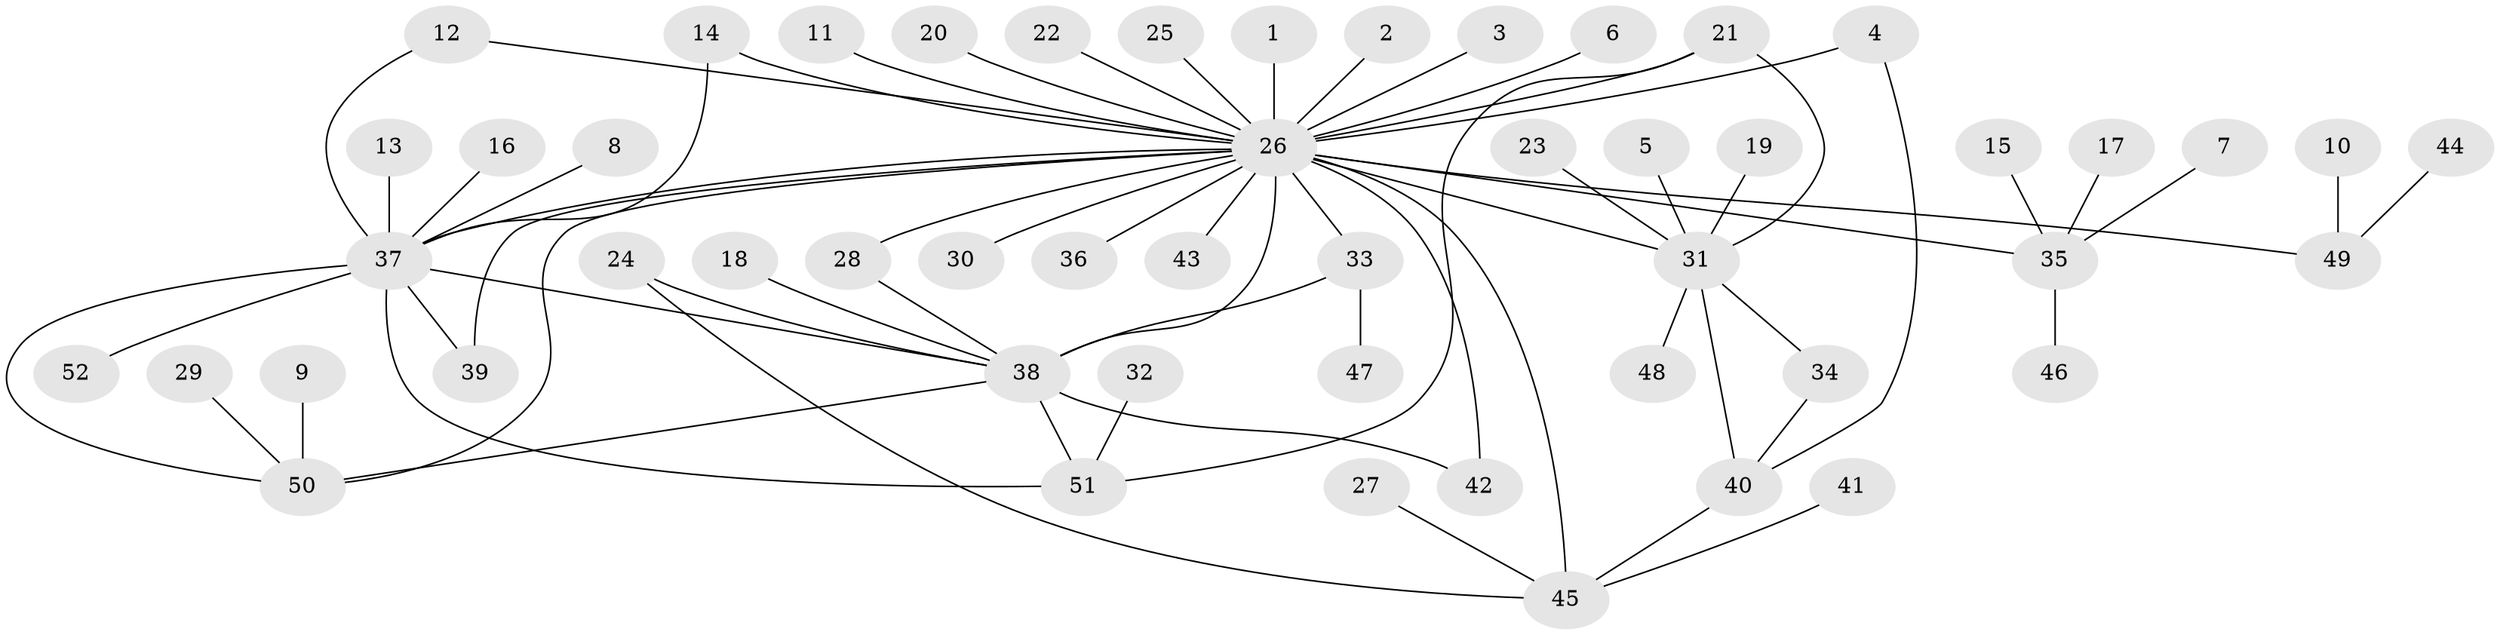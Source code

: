 // original degree distribution, {2: 0.18269230769230768, 32: 0.009615384615384616, 7: 0.028846153846153848, 1: 0.5480769230769231, 5: 0.028846153846153848, 6: 0.028846153846153848, 3: 0.08653846153846154, 12: 0.009615384615384616, 4: 0.07692307692307693}
// Generated by graph-tools (version 1.1) at 2025/49/03/09/25 03:49:46]
// undirected, 52 vertices, 67 edges
graph export_dot {
graph [start="1"]
  node [color=gray90,style=filled];
  1;
  2;
  3;
  4;
  5;
  6;
  7;
  8;
  9;
  10;
  11;
  12;
  13;
  14;
  15;
  16;
  17;
  18;
  19;
  20;
  21;
  22;
  23;
  24;
  25;
  26;
  27;
  28;
  29;
  30;
  31;
  32;
  33;
  34;
  35;
  36;
  37;
  38;
  39;
  40;
  41;
  42;
  43;
  44;
  45;
  46;
  47;
  48;
  49;
  50;
  51;
  52;
  1 -- 26 [weight=1.0];
  2 -- 26 [weight=1.0];
  3 -- 26 [weight=1.0];
  4 -- 26 [weight=1.0];
  4 -- 40 [weight=1.0];
  5 -- 31 [weight=1.0];
  6 -- 26 [weight=1.0];
  7 -- 35 [weight=1.0];
  8 -- 37 [weight=1.0];
  9 -- 50 [weight=1.0];
  10 -- 49 [weight=1.0];
  11 -- 26 [weight=1.0];
  12 -- 26 [weight=1.0];
  12 -- 37 [weight=1.0];
  13 -- 37 [weight=1.0];
  14 -- 26 [weight=1.0];
  14 -- 37 [weight=1.0];
  15 -- 35 [weight=1.0];
  16 -- 37 [weight=1.0];
  17 -- 35 [weight=1.0];
  18 -- 38 [weight=1.0];
  19 -- 31 [weight=1.0];
  20 -- 26 [weight=1.0];
  21 -- 26 [weight=1.0];
  21 -- 31 [weight=1.0];
  21 -- 51 [weight=1.0];
  22 -- 26 [weight=1.0];
  23 -- 31 [weight=1.0];
  24 -- 38 [weight=1.0];
  24 -- 45 [weight=1.0];
  25 -- 26 [weight=1.0];
  26 -- 28 [weight=1.0];
  26 -- 30 [weight=1.0];
  26 -- 31 [weight=1.0];
  26 -- 33 [weight=1.0];
  26 -- 35 [weight=1.0];
  26 -- 36 [weight=1.0];
  26 -- 37 [weight=1.0];
  26 -- 38 [weight=3.0];
  26 -- 39 [weight=1.0];
  26 -- 42 [weight=1.0];
  26 -- 43 [weight=1.0];
  26 -- 45 [weight=1.0];
  26 -- 49 [weight=1.0];
  26 -- 50 [weight=1.0];
  27 -- 45 [weight=1.0];
  28 -- 38 [weight=1.0];
  29 -- 50 [weight=1.0];
  31 -- 34 [weight=1.0];
  31 -- 40 [weight=1.0];
  31 -- 48 [weight=1.0];
  32 -- 51 [weight=1.0];
  33 -- 38 [weight=1.0];
  33 -- 47 [weight=1.0];
  34 -- 40 [weight=1.0];
  35 -- 46 [weight=1.0];
  37 -- 38 [weight=1.0];
  37 -- 39 [weight=1.0];
  37 -- 50 [weight=1.0];
  37 -- 51 [weight=1.0];
  37 -- 52 [weight=1.0];
  38 -- 42 [weight=1.0];
  38 -- 50 [weight=1.0];
  38 -- 51 [weight=1.0];
  40 -- 45 [weight=1.0];
  41 -- 45 [weight=1.0];
  44 -- 49 [weight=1.0];
}
